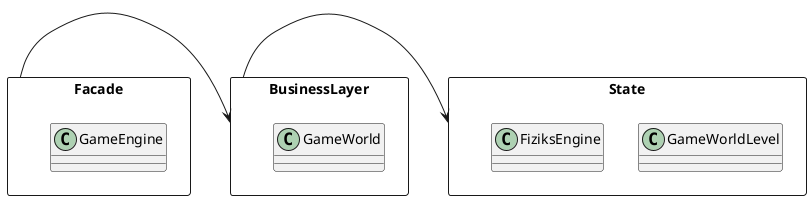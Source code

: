 @startuml
package Facade <<Rectangle>> {
class GameEngine
}

package BusinessLayer <<Rectangle>> {
class GameWorld
}

package State <<Rectangle>> {
class GameWorldLevel
class FiziksEngine
}

Facade -> BusinessLayer
BusinessLayer -> State
@enduml